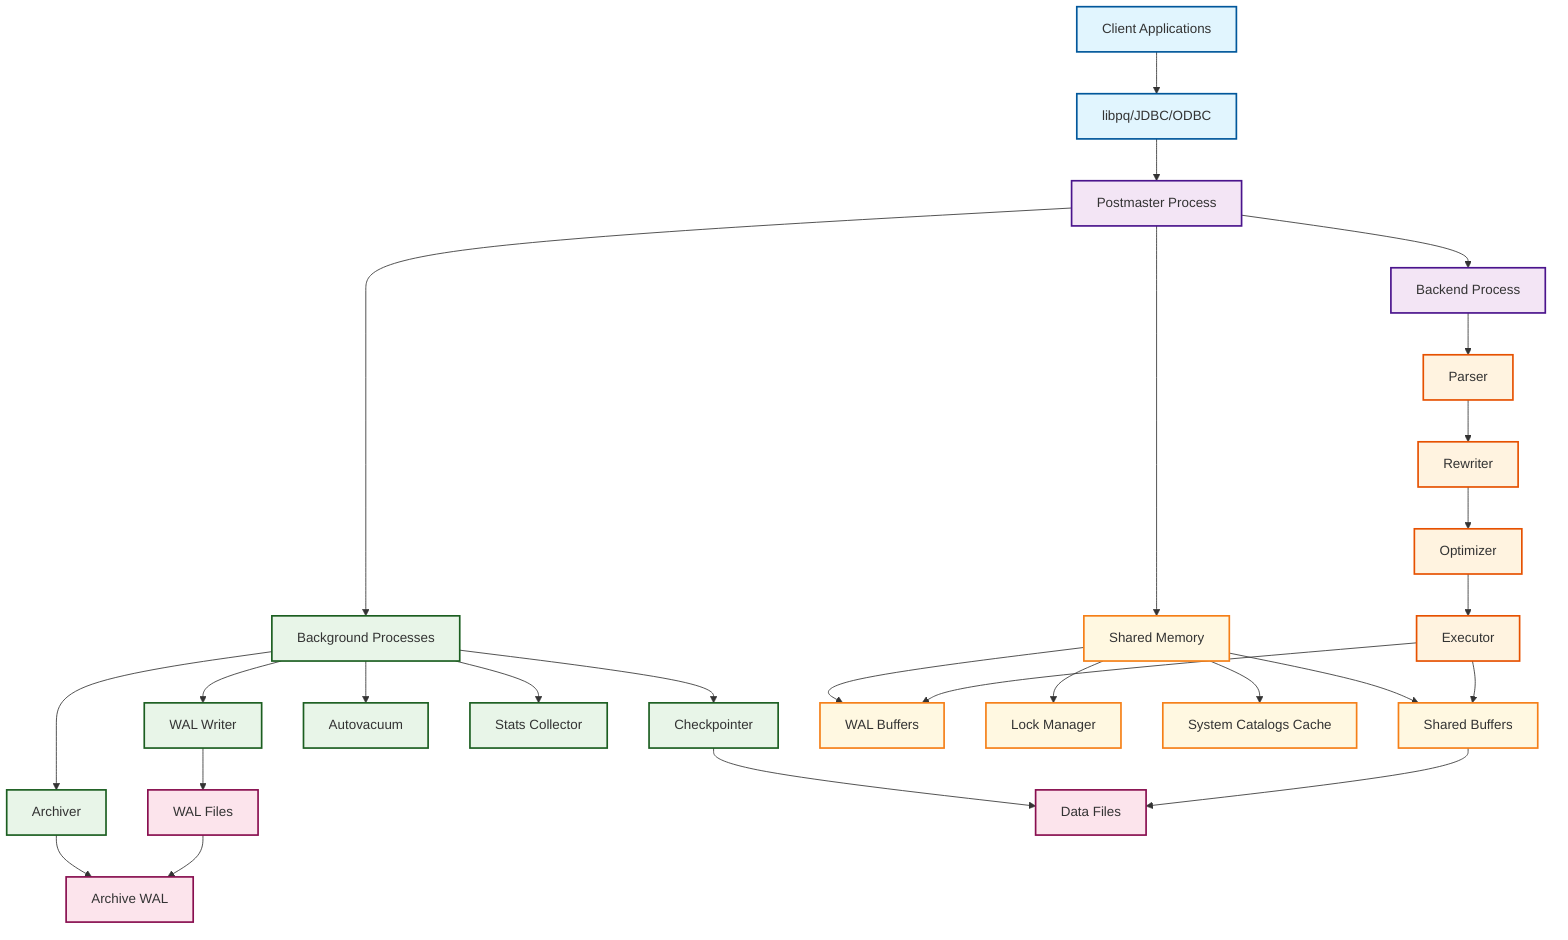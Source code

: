graph TD
    A[Client Applications] --> B[libpq/JDBC/ODBC]
    B --> C[Postmaster Process]
    
    C --> D[Backend Process]
    C --> E[Background Processes]
    C --> F[Shared Memory]
    
    D --> G[Parser]
    G --> H[Rewriter]
    H --> I[Optimizer]
    I --> J[Executor]
    
    E --> K[Checkpointer]
    E --> L[WAL Writer]
    E --> M[Autovacuum]
    E --> N[Stats Collector]
    E --> O[Archiver]
    
    F --> P[Shared Buffers]
    F --> Q[WAL Buffers]
    F --> R[Lock Manager]
    F --> S[System Catalogs Cache]
    
    J --> P
    J --> Q
    L --> T[WAL Files]
    K --> U[Data Files]
    P --> U
    O --> V[Archive WAL]
    T --> V
    
    classDef client fill:#e1f5fe,stroke:#01579b,stroke-width:2px
    classDef process fill:#f3e5f5,stroke:#4a148c,stroke-width:2px
    classDef query fill:#fff3e0,stroke:#e65100,stroke-width:2px
    classDef background fill:#e8f5e8,stroke:#1b5e20,stroke-width:2px
    classDef memory fill:#fff8e1,stroke:#f57f17,stroke-width:2px
    classDef storage fill:#fce4ec,stroke:#880e4f,stroke-width:2px
    
    class A,B client
    class C,D process
    class G,H,I,J query
    class E,K,L,M,N,O background
    class F,P,Q,R,S memory
    class T,U,V storage